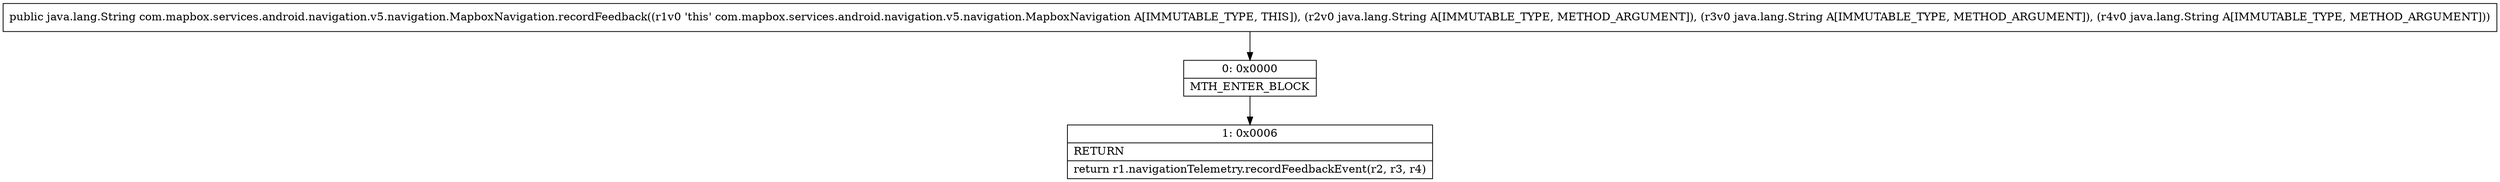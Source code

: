 digraph "CFG forcom.mapbox.services.android.navigation.v5.navigation.MapboxNavigation.recordFeedback(Ljava\/lang\/String;Ljava\/lang\/String;Ljava\/lang\/String;)Ljava\/lang\/String;" {
Node_0 [shape=record,label="{0\:\ 0x0000|MTH_ENTER_BLOCK\l}"];
Node_1 [shape=record,label="{1\:\ 0x0006|RETURN\l|return r1.navigationTelemetry.recordFeedbackEvent(r2, r3, r4)\l}"];
MethodNode[shape=record,label="{public java.lang.String com.mapbox.services.android.navigation.v5.navigation.MapboxNavigation.recordFeedback((r1v0 'this' com.mapbox.services.android.navigation.v5.navigation.MapboxNavigation A[IMMUTABLE_TYPE, THIS]), (r2v0 java.lang.String A[IMMUTABLE_TYPE, METHOD_ARGUMENT]), (r3v0 java.lang.String A[IMMUTABLE_TYPE, METHOD_ARGUMENT]), (r4v0 java.lang.String A[IMMUTABLE_TYPE, METHOD_ARGUMENT])) }"];
MethodNode -> Node_0;
Node_0 -> Node_1;
}

